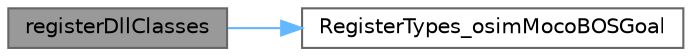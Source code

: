 digraph "registerDllClasses"
{
 // LATEX_PDF_SIZE
  bgcolor="transparent";
  edge [fontname=Helvetica,fontsize=10,labelfontname=Helvetica,labelfontsize=10];
  node [fontname=Helvetica,fontsize=10,shape=box,height=0.2,width=0.4];
  rankdir="LR";
  Node1 [id="Node000001",label="registerDllClasses",height=0.2,width=0.4,color="gray40", fillcolor="grey60", style="filled", fontcolor="black",tooltip=" "];
  Node1 -> Node2 [id="edge1_Node000001_Node000002",color="steelblue1",style="solid",tooltip=" "];
  Node2 [id="Node000002",label="RegisterTypes_osimMocoBOSGoal",height=0.2,width=0.4,color="grey40", fillcolor="white", style="filled",URL="$compat_2_moco_b_o_s_goal_2_register_types__osim_moco_b_o_s_goal_8cpp.html#a5e628135957b6465df1b7975cd38be39",tooltip=" "];
}
